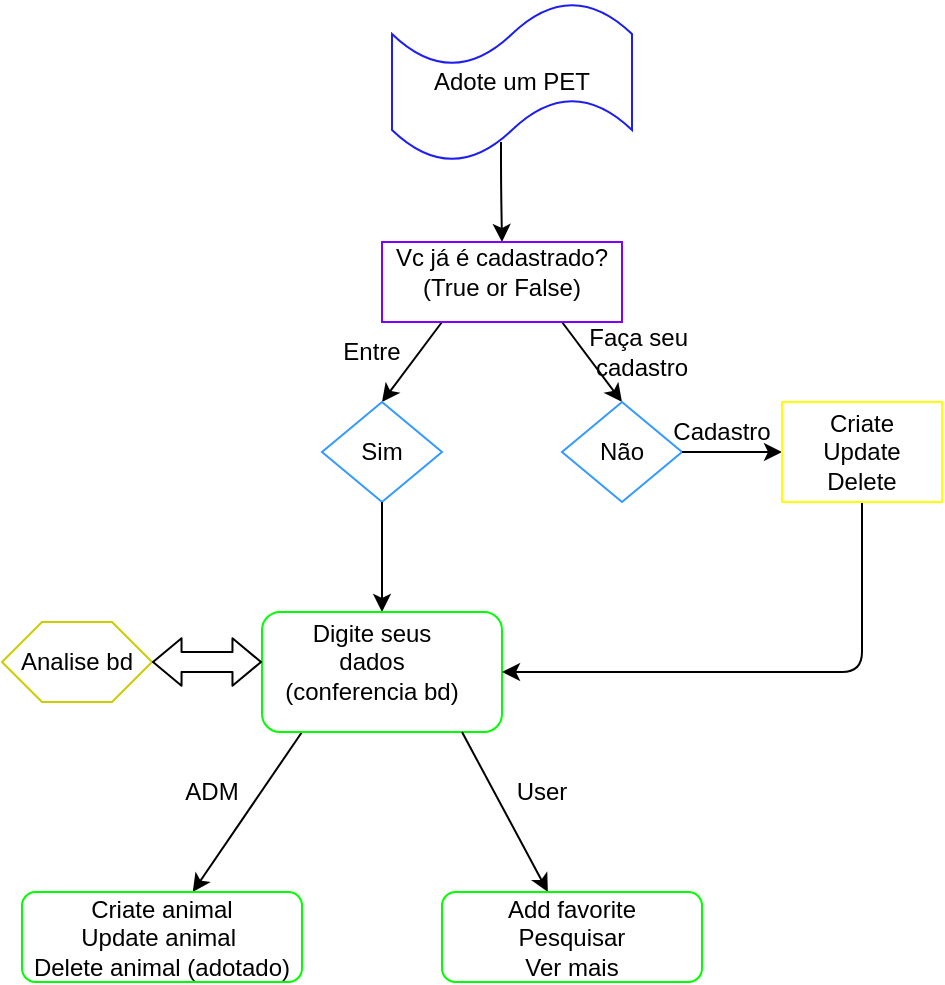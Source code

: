 <mxfile>
    <diagram id="NRhTlzEI62Cv8UnVsRdp" name="Página-1">
        <mxGraphModel dx="368" dy="234" grid="1" gridSize="10" guides="1" tooltips="1" connect="1" arrows="1" fold="1" page="1" pageScale="1" pageWidth="827" pageHeight="1169" math="0" shadow="0">
            <root>
                <mxCell id="0"/>
                <mxCell id="1" parent="0"/>
                <mxCell id="6" value="" style="endArrow=classic;html=1;startArrow=none;" edge="1" parent="1">
                    <mxGeometry width="50" height="50" relative="1" as="geometry">
                        <mxPoint x="299.5" y="70" as="sourcePoint"/>
                        <mxPoint x="300" y="120" as="targetPoint"/>
                        <Array as="points">
                            <mxPoint x="299.5" y="90"/>
                        </Array>
                    </mxGeometry>
                </mxCell>
                <mxCell id="7" value="" style="shape=tape;whiteSpace=wrap;html=1;strokeColor=#1D1DF0;" vertex="1" parent="1">
                    <mxGeometry x="245" width="120" height="80" as="geometry"/>
                </mxCell>
                <mxCell id="10" value="Adote um PET" style="text;html=1;strokeColor=none;fillColor=none;align=center;verticalAlign=middle;whiteSpace=wrap;rounded=0;" vertex="1" parent="1">
                    <mxGeometry x="230" y="20" width="150" height="40" as="geometry"/>
                </mxCell>
                <mxCell id="18" style="edgeStyle=none;html=1;exitX=0.25;exitY=1;exitDx=0;exitDy=0;" edge="1" parent="1" source="12">
                    <mxGeometry relative="1" as="geometry">
                        <mxPoint x="240" y="200" as="targetPoint"/>
                    </mxGeometry>
                </mxCell>
                <mxCell id="19" style="edgeStyle=none;html=1;exitX=0.75;exitY=1;exitDx=0;exitDy=0;" edge="1" parent="1" source="12">
                    <mxGeometry relative="1" as="geometry">
                        <mxPoint x="360" y="200" as="targetPoint"/>
                    </mxGeometry>
                </mxCell>
                <mxCell id="12" value="" style="rounded=0;whiteSpace=wrap;html=1;strokeColor=#7F00FF;" vertex="1" parent="1">
                    <mxGeometry x="240" y="120" width="120" height="40" as="geometry"/>
                </mxCell>
                <mxCell id="13" value="Vc já é cadastrado?&lt;br&gt;(True or False)" style="text;html=1;strokeColor=none;fillColor=none;align=center;verticalAlign=middle;whiteSpace=wrap;rounded=0;" vertex="1" parent="1">
                    <mxGeometry x="240" y="120" width="120" height="30" as="geometry"/>
                </mxCell>
                <mxCell id="20" value="" style="rhombus;whiteSpace=wrap;html=1;strokeColor=#3399FF;" vertex="1" parent="1">
                    <mxGeometry x="210" y="200" width="60" height="50" as="geometry"/>
                </mxCell>
                <mxCell id="29" value="" style="edgeStyle=none;html=1;" edge="1" parent="1" target="28">
                    <mxGeometry relative="1" as="geometry">
                        <mxPoint x="240" y="250" as="sourcePoint"/>
                    </mxGeometry>
                </mxCell>
                <mxCell id="21" value="Sim" style="text;html=1;strokeColor=none;fillColor=none;align=center;verticalAlign=middle;whiteSpace=wrap;rounded=0;" vertex="1" parent="1">
                    <mxGeometry x="210" y="210" width="60" height="30" as="geometry"/>
                </mxCell>
                <mxCell id="26" value="" style="rhombus;whiteSpace=wrap;html=1;strokeColor=#3399FF;" vertex="1" parent="1">
                    <mxGeometry x="330" y="200" width="60" height="50" as="geometry"/>
                </mxCell>
                <mxCell id="35" value="" style="edgeStyle=none;html=1;" edge="1" parent="1" source="27" target="34">
                    <mxGeometry relative="1" as="geometry"/>
                </mxCell>
                <mxCell id="27" value="Não" style="text;html=1;strokeColor=none;fillColor=none;align=center;verticalAlign=middle;whiteSpace=wrap;rounded=0;" vertex="1" parent="1">
                    <mxGeometry x="330" y="210" width="60" height="30" as="geometry"/>
                </mxCell>
                <mxCell id="49" value="" style="edgeStyle=none;html=1;" edge="1" parent="1" target="48">
                    <mxGeometry relative="1" as="geometry">
                        <mxPoint x="200" y="365" as="sourcePoint"/>
                    </mxGeometry>
                </mxCell>
                <mxCell id="28" value="" style="rounded=1;whiteSpace=wrap;html=1;strokeColor=#00FF00;" vertex="1" parent="1">
                    <mxGeometry x="180" y="305" width="120" height="60" as="geometry"/>
                </mxCell>
                <mxCell id="34" value="" style="whiteSpace=wrap;html=1;strokeColor=#3399FF;" vertex="1" parent="1">
                    <mxGeometry x="440" y="200" width="80" height="50" as="geometry"/>
                </mxCell>
                <mxCell id="41" style="edgeStyle=none;html=1;exitX=0.5;exitY=1;exitDx=0;exitDy=0;entryX=1;entryY=0.5;entryDx=0;entryDy=0;" edge="1" parent="1" source="36" target="28">
                    <mxGeometry relative="1" as="geometry">
                        <Array as="points">
                            <mxPoint x="480" y="335"/>
                        </Array>
                    </mxGeometry>
                </mxCell>
                <mxCell id="36" value="Criate&lt;br&gt;Update&lt;br&gt;Delete" style="text;html=1;strokeColor=#FFFF00;fillColor=none;align=center;verticalAlign=middle;whiteSpace=wrap;rounded=0;" vertex="1" parent="1">
                    <mxGeometry x="440" y="200" width="80" height="50" as="geometry"/>
                </mxCell>
                <mxCell id="37" value="Cadastro" style="text;html=1;strokeColor=none;fillColor=none;align=center;verticalAlign=middle;whiteSpace=wrap;rounded=0;" vertex="1" parent="1">
                    <mxGeometry x="390" y="210" width="40" height="10" as="geometry"/>
                </mxCell>
                <mxCell id="40" value="Digite seus dados&lt;br&gt;(conferencia bd)" style="text;html=1;strokeColor=none;fillColor=none;align=center;verticalAlign=middle;whiteSpace=wrap;rounded=0;" vertex="1" parent="1">
                    <mxGeometry x="190" y="310" width="90" height="40" as="geometry"/>
                </mxCell>
                <mxCell id="43" value="Analise bd" style="shape=hexagon;perimeter=hexagonPerimeter2;whiteSpace=wrap;html=1;fixedSize=1;strokeColor=#CCCC00;" vertex="1" parent="1">
                    <mxGeometry x="50" y="310" width="75" height="40" as="geometry"/>
                </mxCell>
                <mxCell id="45" value="" style="shape=flexArrow;endArrow=classic;startArrow=classic;html=1;endWidth=12.8;endSize=4.424;exitX=1;exitY=0.5;exitDx=0;exitDy=0;startWidth=12.8;startSize=4.424;" edge="1" parent="1" source="43">
                    <mxGeometry width="100" height="100" relative="1" as="geometry">
                        <mxPoint x="120" y="380" as="sourcePoint"/>
                        <mxPoint x="180" y="330" as="targetPoint"/>
                    </mxGeometry>
                </mxCell>
                <mxCell id="46" value="Entre" style="text;html=1;strokeColor=none;fillColor=none;align=center;verticalAlign=middle;whiteSpace=wrap;rounded=0;" vertex="1" parent="1">
                    <mxGeometry x="205" y="160" width="60" height="30" as="geometry"/>
                </mxCell>
                <mxCell id="47" value="Faça seu&amp;nbsp;&lt;br&gt;cadastro" style="text;html=1;strokeColor=none;fillColor=none;align=center;verticalAlign=middle;whiteSpace=wrap;rounded=0;" vertex="1" parent="1">
                    <mxGeometry x="340" y="160" width="60" height="30" as="geometry"/>
                </mxCell>
                <mxCell id="48" value="Criate animal&lt;br&gt;Update animal&amp;nbsp;&lt;br&gt;Delete animal (adotado)" style="rounded=1;whiteSpace=wrap;html=1;strokeColor=#00FF00;" vertex="1" parent="1">
                    <mxGeometry x="60" y="445" width="140" height="45" as="geometry"/>
                </mxCell>
                <mxCell id="50" value="" style="edgeStyle=none;html=1;" edge="1" parent="1" target="51">
                    <mxGeometry relative="1" as="geometry">
                        <mxPoint x="280" y="365" as="sourcePoint"/>
                    </mxGeometry>
                </mxCell>
                <mxCell id="51" value="Add favorite&lt;br&gt;Pesquisar&lt;br&gt;Ver mais" style="rounded=1;whiteSpace=wrap;html=1;strokeColor=#00FF00;" vertex="1" parent="1">
                    <mxGeometry x="270" y="445" width="130" height="45" as="geometry"/>
                </mxCell>
                <mxCell id="52" value="ADM" style="text;html=1;strokeColor=none;fillColor=none;align=center;verticalAlign=middle;whiteSpace=wrap;rounded=0;" vertex="1" parent="1">
                    <mxGeometry x="125" y="380" width="60" height="30" as="geometry"/>
                </mxCell>
                <mxCell id="53" value="User" style="text;html=1;strokeColor=none;fillColor=none;align=center;verticalAlign=middle;whiteSpace=wrap;rounded=0;" vertex="1" parent="1">
                    <mxGeometry x="290" y="380" width="60" height="30" as="geometry"/>
                </mxCell>
            </root>
        </mxGraphModel>
    </diagram>
</mxfile>